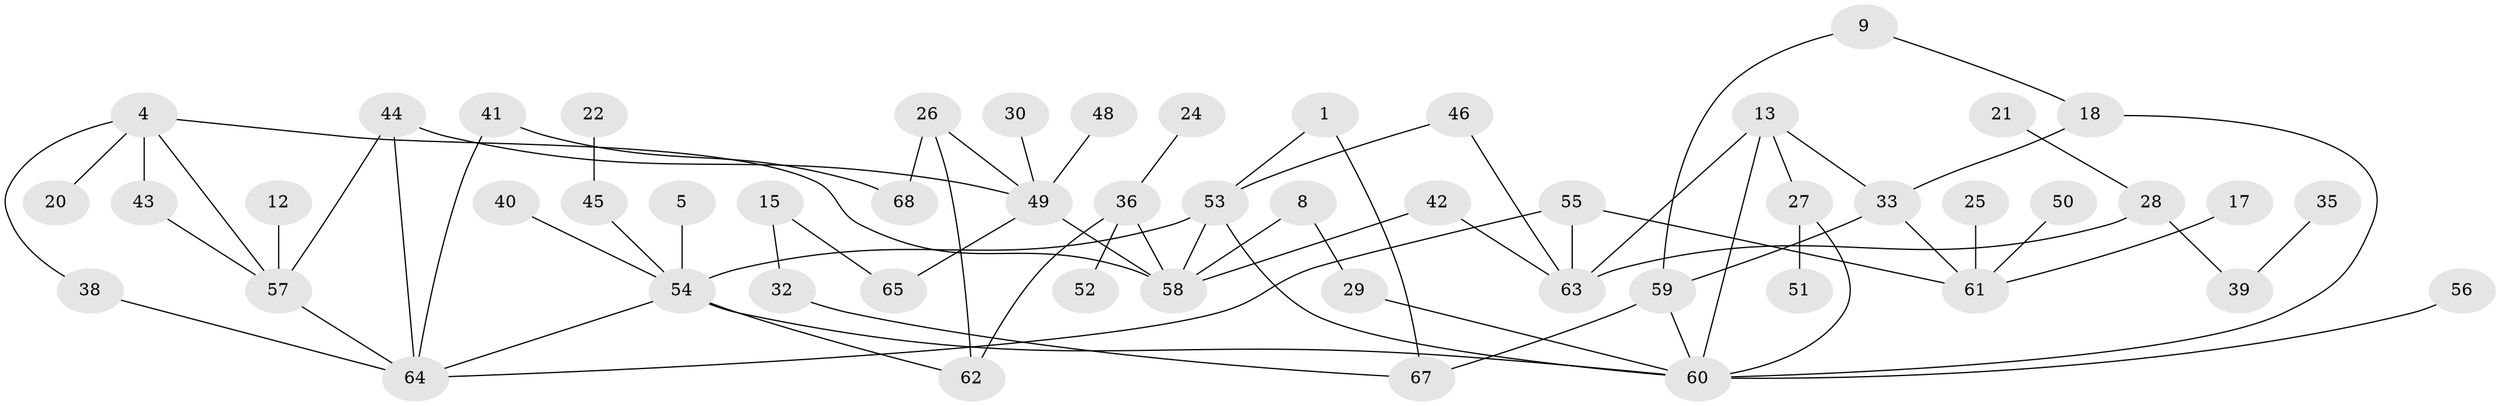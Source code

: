 // original degree distribution, {2: 0.2647058823529412, 0: 0.11029411764705882, 4: 0.07352941176470588, 1: 0.2647058823529412, 3: 0.23529411764705882, 5: 0.04411764705882353, 6: 0.007352941176470588}
// Generated by graph-tools (version 1.1) at 2025/25/03/09/25 03:25:21]
// undirected, 53 vertices, 72 edges
graph export_dot {
graph [start="1"]
  node [color=gray90,style=filled];
  1;
  4;
  5;
  8;
  9;
  12;
  13;
  15;
  17;
  18;
  20;
  21;
  22;
  24;
  25;
  26;
  27;
  28;
  29;
  30;
  32;
  33;
  35;
  36;
  38;
  39;
  40;
  41;
  42;
  43;
  44;
  45;
  46;
  48;
  49;
  50;
  51;
  52;
  53;
  54;
  55;
  56;
  57;
  58;
  59;
  60;
  61;
  62;
  63;
  64;
  65;
  67;
  68;
  1 -- 53 [weight=1.0];
  1 -- 67 [weight=1.0];
  4 -- 20 [weight=1.0];
  4 -- 38 [weight=1.0];
  4 -- 43 [weight=1.0];
  4 -- 57 [weight=1.0];
  4 -- 58 [weight=1.0];
  5 -- 54 [weight=1.0];
  8 -- 29 [weight=1.0];
  8 -- 58 [weight=1.0];
  9 -- 18 [weight=1.0];
  9 -- 59 [weight=1.0];
  12 -- 57 [weight=1.0];
  13 -- 27 [weight=1.0];
  13 -- 33 [weight=1.0];
  13 -- 60 [weight=1.0];
  13 -- 63 [weight=1.0];
  15 -- 32 [weight=1.0];
  15 -- 65 [weight=1.0];
  17 -- 61 [weight=1.0];
  18 -- 33 [weight=1.0];
  18 -- 60 [weight=1.0];
  21 -- 28 [weight=1.0];
  22 -- 45 [weight=1.0];
  24 -- 36 [weight=1.0];
  25 -- 61 [weight=1.0];
  26 -- 49 [weight=1.0];
  26 -- 62 [weight=1.0];
  26 -- 68 [weight=1.0];
  27 -- 51 [weight=1.0];
  27 -- 60 [weight=1.0];
  28 -- 39 [weight=1.0];
  28 -- 63 [weight=1.0];
  29 -- 60 [weight=1.0];
  30 -- 49 [weight=1.0];
  32 -- 67 [weight=1.0];
  33 -- 59 [weight=1.0];
  33 -- 61 [weight=1.0];
  35 -- 39 [weight=1.0];
  36 -- 52 [weight=1.0];
  36 -- 58 [weight=1.0];
  36 -- 62 [weight=1.0];
  38 -- 64 [weight=1.0];
  40 -- 54 [weight=1.0];
  41 -- 64 [weight=1.0];
  41 -- 68 [weight=1.0];
  42 -- 58 [weight=1.0];
  42 -- 63 [weight=1.0];
  43 -- 57 [weight=1.0];
  44 -- 49 [weight=1.0];
  44 -- 57 [weight=1.0];
  44 -- 64 [weight=1.0];
  45 -- 54 [weight=1.0];
  46 -- 53 [weight=1.0];
  46 -- 63 [weight=1.0];
  48 -- 49 [weight=1.0];
  49 -- 58 [weight=1.0];
  49 -- 65 [weight=1.0];
  50 -- 61 [weight=1.0];
  53 -- 54 [weight=1.0];
  53 -- 58 [weight=1.0];
  53 -- 60 [weight=1.0];
  54 -- 60 [weight=1.0];
  54 -- 62 [weight=1.0];
  54 -- 64 [weight=1.0];
  55 -- 61 [weight=1.0];
  55 -- 63 [weight=1.0];
  55 -- 64 [weight=1.0];
  56 -- 60 [weight=1.0];
  57 -- 64 [weight=1.0];
  59 -- 60 [weight=1.0];
  59 -- 67 [weight=1.0];
}
